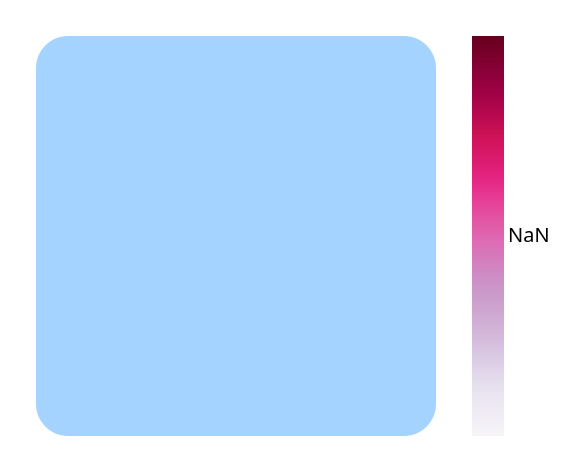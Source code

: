 {
  "transform": [
    {
      "lookup": "id",
      "from": {
        "data": {
          "values": []
        },
        "key": "_id",
        "fields": ["value"]
      },
      "default": "0"
    }
  ],
  "projection": {"type": "mercator"},
  "mark": {"type": "geoshape", "stroke": "grey", "cursor": "crosshair"},
  "encoding": {
    "color": {
      "condition": {
        "selection": "maps", "value": "#4eb3d3"
      },
      "field": "value",
      "type": "quantitative",
      "scale": {
        "range": [
          "#f7f4f9",
          "#e7e1ef",
          "#d4b9da",
          "#c994c7",
          "#df65b0",
          "#e7298a",
          "#ce1256",
          "#980043",
          "#67001f"
        ]
      },
      "legend": {
        "title": ""
      }
    }
  },
  "selection": {
    "maps": {
      "type": "multi",
      "on": "mouseover", "empty": "none"
    }
  },
  "padding": 18,
  "view": {"fill": "#a4d3ff", "cornerRadius": 16, "cursor": "crosshair"}
}
